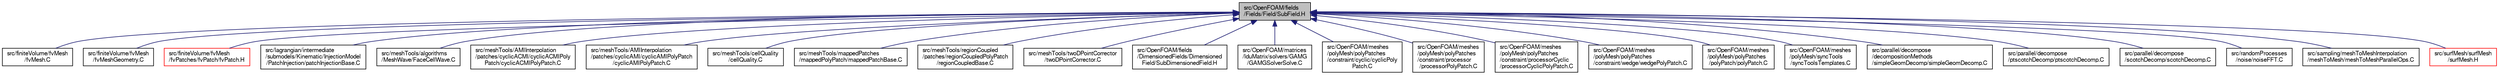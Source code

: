 digraph "src/OpenFOAM/fields/Fields/Field/SubField.H"
{
  bgcolor="transparent";
  edge [fontname="FreeSans",fontsize="10",labelfontname="FreeSans",labelfontsize="10"];
  node [fontname="FreeSans",fontsize="10",shape=record];
  Node84 [label="src/OpenFOAM/fields\l/Fields/Field/SubField.H",height=0.2,width=0.4,color="black", fillcolor="grey75", style="filled", fontcolor="black"];
  Node84 -> Node85 [dir="back",color="midnightblue",fontsize="10",style="solid",fontname="FreeSans"];
  Node85 [label="src/finiteVolume/fvMesh\l/fvMesh.C",height=0.2,width=0.4,color="black",URL="$a03530.html"];
  Node84 -> Node86 [dir="back",color="midnightblue",fontsize="10",style="solid",fontname="FreeSans"];
  Node86 [label="src/finiteVolume/fvMesh\l/fvMeshGeometry.C",height=0.2,width=0.4,color="black",URL="$a03536.html"];
  Node84 -> Node87 [dir="back",color="midnightblue",fontsize="10",style="solid",fontname="FreeSans"];
  Node87 [label="src/finiteVolume/fvMesh\l/fvPatches/fvPatch/fvPatch.H",height=0.2,width=0.4,color="red",URL="$a03686.html"];
  Node84 -> Node2343 [dir="back",color="midnightblue",fontsize="10",style="solid",fontname="FreeSans"];
  Node2343 [label="src/lagrangian/intermediate\l/submodels/Kinematic/InjectionModel\l/PatchInjection/patchInjectionBase.C",height=0.2,width=0.4,color="black",URL="$a05801.html"];
  Node84 -> Node2344 [dir="back",color="midnightblue",fontsize="10",style="solid",fontname="FreeSans"];
  Node2344 [label="src/meshTools/algorithms\l/MeshWave/FaceCellWave.C",height=0.2,width=0.4,color="black",URL="$a07160.html"];
  Node84 -> Node2345 [dir="back",color="midnightblue",fontsize="10",style="solid",fontname="FreeSans"];
  Node2345 [label="src/meshTools/AMIInterpolation\l/patches/cyclicACMI/cyclicACMIPoly\lPatch/cyclicACMIPolyPatch.C",height=0.2,width=0.4,color="black",URL="$a07358.html"];
  Node84 -> Node2346 [dir="back",color="midnightblue",fontsize="10",style="solid",fontname="FreeSans"];
  Node2346 [label="src/meshTools/AMIInterpolation\l/patches/cyclicAMI/cyclicAMIPolyPatch\l/cyclicAMIPolyPatch.C",height=0.2,width=0.4,color="black",URL="$a07400.html"];
  Node84 -> Node2347 [dir="back",color="midnightblue",fontsize="10",style="solid",fontname="FreeSans"];
  Node2347 [label="src/meshTools/cellQuality\l/cellQuality.C",height=0.2,width=0.4,color="black",URL="$a07472.html"];
  Node84 -> Node2348 [dir="back",color="midnightblue",fontsize="10",style="solid",fontname="FreeSans"];
  Node2348 [label="src/meshTools/mappedPatches\l/mappedPolyPatch/mappedPatchBase.C",height=0.2,width=0.4,color="black",URL="$a07592.html"];
  Node84 -> Node2349 [dir="back",color="midnightblue",fontsize="10",style="solid",fontname="FreeSans"];
  Node2349 [label="src/meshTools/regionCoupled\l/patches/regionCoupledPolyPatch\l/regionCoupledBase.C",height=0.2,width=0.4,color="black",URL="$a07742.html"];
  Node84 -> Node2350 [dir="back",color="midnightblue",fontsize="10",style="solid",fontname="FreeSans"];
  Node2350 [label="src/meshTools/twoDPointCorrector\l/twoDPointCorrector.C",height=0.2,width=0.4,color="black",URL="$a08267.html"];
  Node84 -> Node2351 [dir="back",color="midnightblue",fontsize="10",style="solid",fontname="FreeSans"];
  Node2351 [label="src/OpenFOAM/fields\l/DimensionedFields/Dimensioned\lField/SubDimensionedField.H",height=0.2,width=0.4,color="black",URL="$a09440.html"];
  Node84 -> Node2352 [dir="back",color="midnightblue",fontsize="10",style="solid",fontname="FreeSans"];
  Node2352 [label="src/OpenFOAM/matrices\l/lduMatrix/solvers/GAMG\l/GAMGSolverSolve.C",height=0.2,width=0.4,color="black",URL="$a10898.html"];
  Node84 -> Node2353 [dir="back",color="midnightblue",fontsize="10",style="solid",fontname="FreeSans"];
  Node2353 [label="src/OpenFOAM/meshes\l/polyMesh/polyPatches\l/constraint/cyclic/cyclicPoly\lPatch.C",height=0.2,width=0.4,color="black",URL="$a11684.html"];
  Node84 -> Node2354 [dir="back",color="midnightblue",fontsize="10",style="solid",fontname="FreeSans"];
  Node2354 [label="src/OpenFOAM/meshes\l/polyMesh/polyPatches\l/constraint/processor\l/processorPolyPatch.C",height=0.2,width=0.4,color="black",URL="$a11714.html"];
  Node84 -> Node2355 [dir="back",color="midnightblue",fontsize="10",style="solid",fontname="FreeSans"];
  Node2355 [label="src/OpenFOAM/meshes\l/polyMesh/polyPatches\l/constraint/processorCyclic\l/processorCyclicPolyPatch.C",height=0.2,width=0.4,color="black",URL="$a11720.html"];
  Node84 -> Node2356 [dir="back",color="midnightblue",fontsize="10",style="solid",fontname="FreeSans"];
  Node2356 [label="src/OpenFOAM/meshes\l/polyMesh/polyPatches\l/constraint/wedge/wedgePolyPatch.C",height=0.2,width=0.4,color="black",URL="$a11738.html"];
  Node84 -> Node2357 [dir="back",color="midnightblue",fontsize="10",style="solid",fontname="FreeSans"];
  Node2357 [label="src/OpenFOAM/meshes\l/polyMesh/polyPatches\l/polyPatch/polyPatch.C",height=0.2,width=0.4,color="black",URL="$a11750.html"];
  Node84 -> Node2358 [dir="back",color="midnightblue",fontsize="10",style="solid",fontname="FreeSans"];
  Node2358 [label="src/OpenFOAM/meshes\l/polyMesh/syncTools\l/syncToolsTemplates.C",height=0.2,width=0.4,color="black",URL="$a11771.html"];
  Node84 -> Node2359 [dir="back",color="midnightblue",fontsize="10",style="solid",fontname="FreeSans"];
  Node2359 [label="src/parallel/decompose\l/decompositionMethods\l/simpleGeomDecomp/simpleGeomDecomp.C",height=0.2,width=0.4,color="black",URL="$a13022.html"];
  Node84 -> Node2360 [dir="back",color="midnightblue",fontsize="10",style="solid",fontname="FreeSans"];
  Node2360 [label="src/parallel/decompose\l/ptscotchDecomp/ptscotchDecomp.C",height=0.2,width=0.4,color="black",URL="$a13040.html"];
  Node84 -> Node2361 [dir="back",color="midnightblue",fontsize="10",style="solid",fontname="FreeSans"];
  Node2361 [label="src/parallel/decompose\l/scotchDecomp/scotchDecomp.C",height=0.2,width=0.4,color="black",URL="$a13049.html"];
  Node84 -> Node2362 [dir="back",color="midnightblue",fontsize="10",style="solid",fontname="FreeSans"];
  Node2362 [label="src/randomProcesses\l/noise/noiseFFT.C",height=0.2,width=0.4,color="black",URL="$a13997.html"];
  Node84 -> Node2363 [dir="back",color="midnightblue",fontsize="10",style="solid",fontname="FreeSans"];
  Node2363 [label="src/sampling/meshToMeshInterpolation\l/meshToMesh/meshToMeshParallelOps.C",height=0.2,width=0.4,color="black",URL="$a14561.html"];
  Node84 -> Node2364 [dir="back",color="midnightblue",fontsize="10",style="solid",fontname="FreeSans"];
  Node2364 [label="src/surfMesh/surfMesh\l/surfMesh.H",height=0.2,width=0.4,color="red",URL="$a15311.html"];
}

